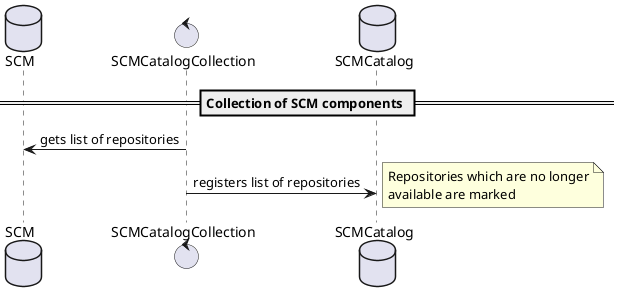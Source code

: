 @startuml

== Collection of SCM components ==

database SCM

control SCMCatalogCollection

database SCMCatalog

SCMCatalogCollection -> SCM: gets list of repositories
SCMCatalogCollection -> SCMCatalog: registers list of repositories
note right
    Repositories which are no longer
    available are marked
end note

@enduml